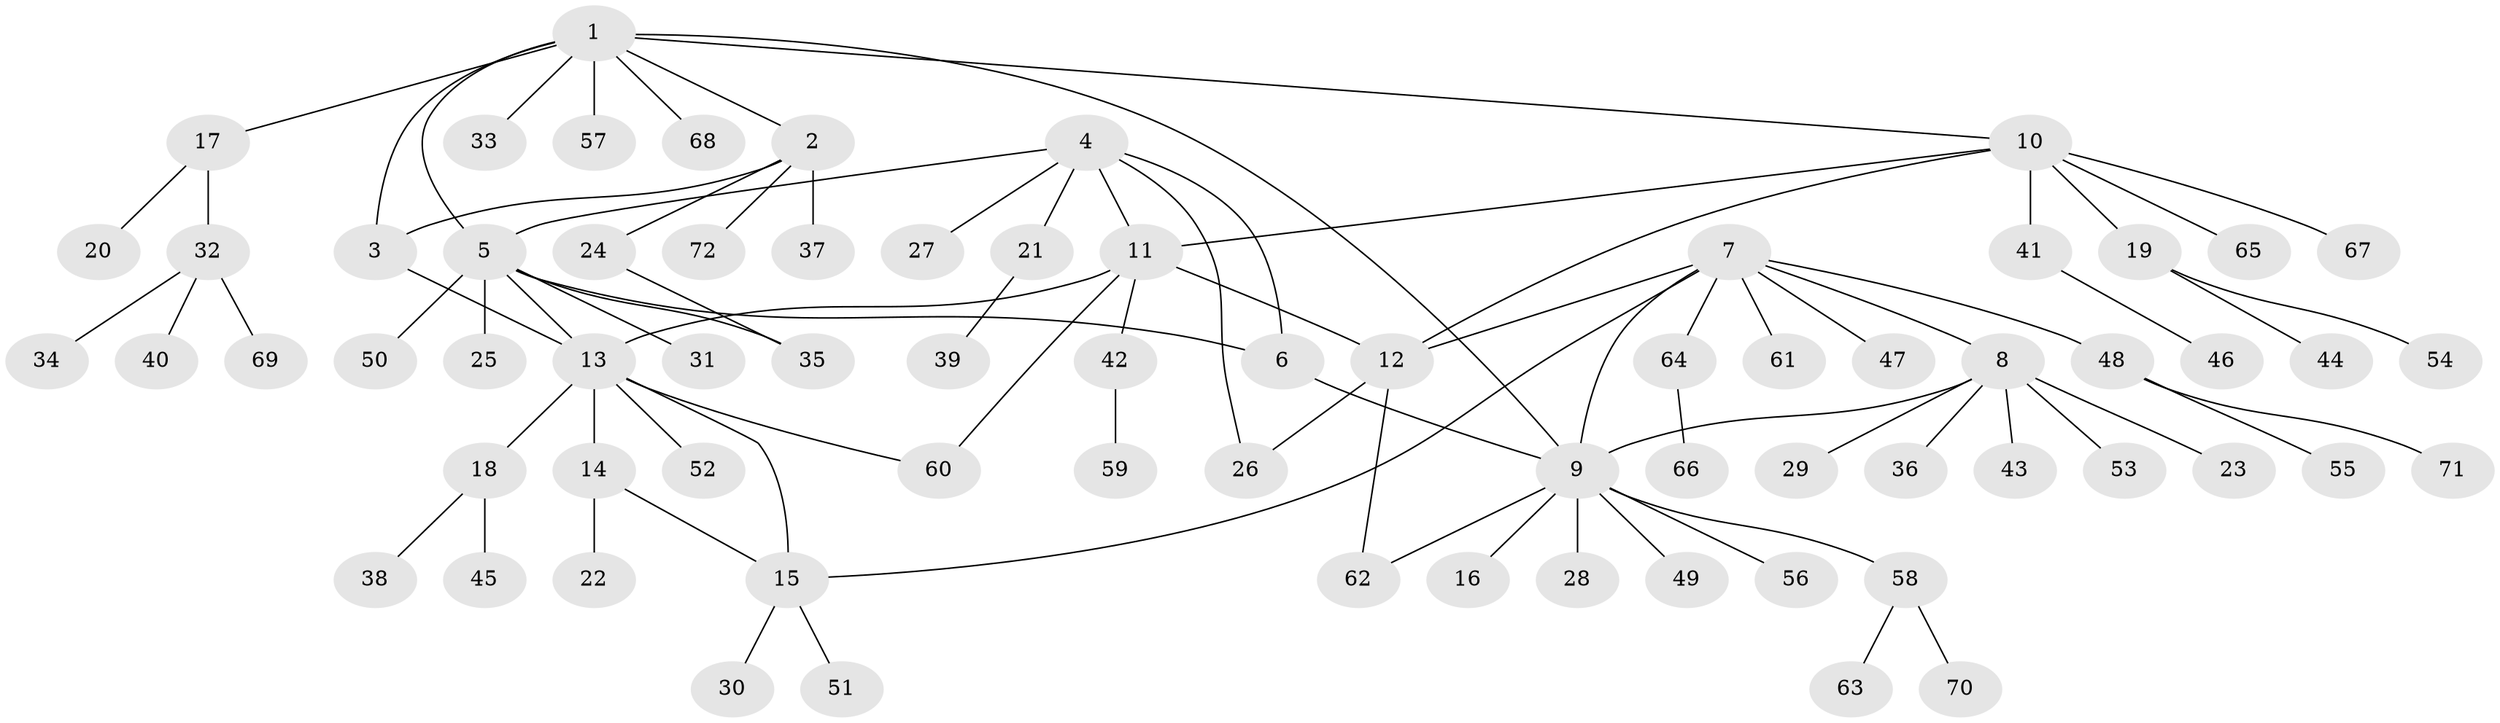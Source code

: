 // coarse degree distribution, {8: 0.05660377358490566, 5: 0.03773584905660377, 3: 0.05660377358490566, 7: 0.018867924528301886, 6: 0.018867924528301886, 11: 0.018867924528301886, 9: 0.018867924528301886, 4: 0.03773584905660377, 2: 0.1320754716981132, 1: 0.6037735849056604}
// Generated by graph-tools (version 1.1) at 2025/24/03/03/25 07:24:16]
// undirected, 72 vertices, 86 edges
graph export_dot {
graph [start="1"]
  node [color=gray90,style=filled];
  1;
  2;
  3;
  4;
  5;
  6;
  7;
  8;
  9;
  10;
  11;
  12;
  13;
  14;
  15;
  16;
  17;
  18;
  19;
  20;
  21;
  22;
  23;
  24;
  25;
  26;
  27;
  28;
  29;
  30;
  31;
  32;
  33;
  34;
  35;
  36;
  37;
  38;
  39;
  40;
  41;
  42;
  43;
  44;
  45;
  46;
  47;
  48;
  49;
  50;
  51;
  52;
  53;
  54;
  55;
  56;
  57;
  58;
  59;
  60;
  61;
  62;
  63;
  64;
  65;
  66;
  67;
  68;
  69;
  70;
  71;
  72;
  1 -- 2;
  1 -- 3;
  1 -- 5;
  1 -- 9;
  1 -- 10;
  1 -- 17;
  1 -- 33;
  1 -- 57;
  1 -- 68;
  2 -- 3;
  2 -- 24;
  2 -- 37;
  2 -- 72;
  3 -- 13;
  4 -- 5;
  4 -- 6;
  4 -- 11;
  4 -- 21;
  4 -- 26;
  4 -- 27;
  5 -- 6;
  5 -- 13;
  5 -- 25;
  5 -- 31;
  5 -- 35;
  5 -- 50;
  6 -- 9;
  7 -- 8;
  7 -- 9;
  7 -- 12;
  7 -- 15;
  7 -- 47;
  7 -- 48;
  7 -- 61;
  7 -- 64;
  8 -- 9;
  8 -- 23;
  8 -- 29;
  8 -- 36;
  8 -- 43;
  8 -- 53;
  9 -- 16;
  9 -- 28;
  9 -- 49;
  9 -- 56;
  9 -- 58;
  9 -- 62;
  10 -- 11;
  10 -- 12;
  10 -- 19;
  10 -- 41;
  10 -- 65;
  10 -- 67;
  11 -- 12;
  11 -- 13;
  11 -- 42;
  11 -- 60;
  12 -- 26;
  12 -- 62;
  13 -- 14;
  13 -- 15;
  13 -- 18;
  13 -- 52;
  13 -- 60;
  14 -- 15;
  14 -- 22;
  15 -- 30;
  15 -- 51;
  17 -- 20;
  17 -- 32;
  18 -- 38;
  18 -- 45;
  19 -- 44;
  19 -- 54;
  21 -- 39;
  24 -- 35;
  32 -- 34;
  32 -- 40;
  32 -- 69;
  41 -- 46;
  42 -- 59;
  48 -- 55;
  48 -- 71;
  58 -- 63;
  58 -- 70;
  64 -- 66;
}
